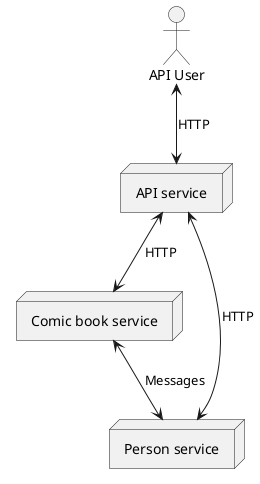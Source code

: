 @startuml

actor "API User" as API_USER

node "API service" as API
node "Comic book service" as COMICBOOK
node "Person service" as PERSON

API_USER <--> API : HTTP
API <--> COMICBOOK : HTTP
API <--> PERSON : HTTP
COMICBOOK <--> PERSON : Messages

@enduml
